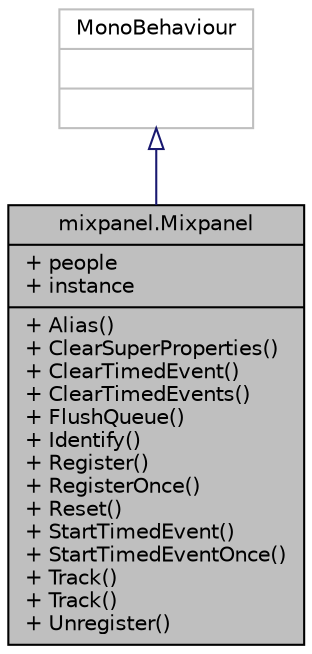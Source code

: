 digraph "mixpanel.Mixpanel"
{
 // INTERACTIVE_SVG=YES
  edge [fontname="Helvetica",fontsize="10",labelfontname="Helvetica",labelfontsize="10"];
  node [fontname="Helvetica",fontsize="10",shape=record];
  Node1 [label="{mixpanel.Mixpanel\n|+ people\l+ instance\l|+ Alias()\l+ ClearSuperProperties()\l+ ClearTimedEvent()\l+ ClearTimedEvents()\l+ FlushQueue()\l+ Identify()\l+ Register()\l+ RegisterOnce()\l+ Reset()\l+ StartTimedEvent()\l+ StartTimedEventOnce()\l+ Track()\l+ Track()\l+ Unregister()\l}",height=0.2,width=0.4,color="black", fillcolor="grey75", style="filled", fontcolor="black"];
  Node2 -> Node1 [dir="back",color="midnightblue",fontsize="10",style="solid",arrowtail="onormal",fontname="Helvetica"];
  Node2 [label="{MonoBehaviour\n||}",height=0.2,width=0.4,color="grey75", fillcolor="white", style="filled"];
}
